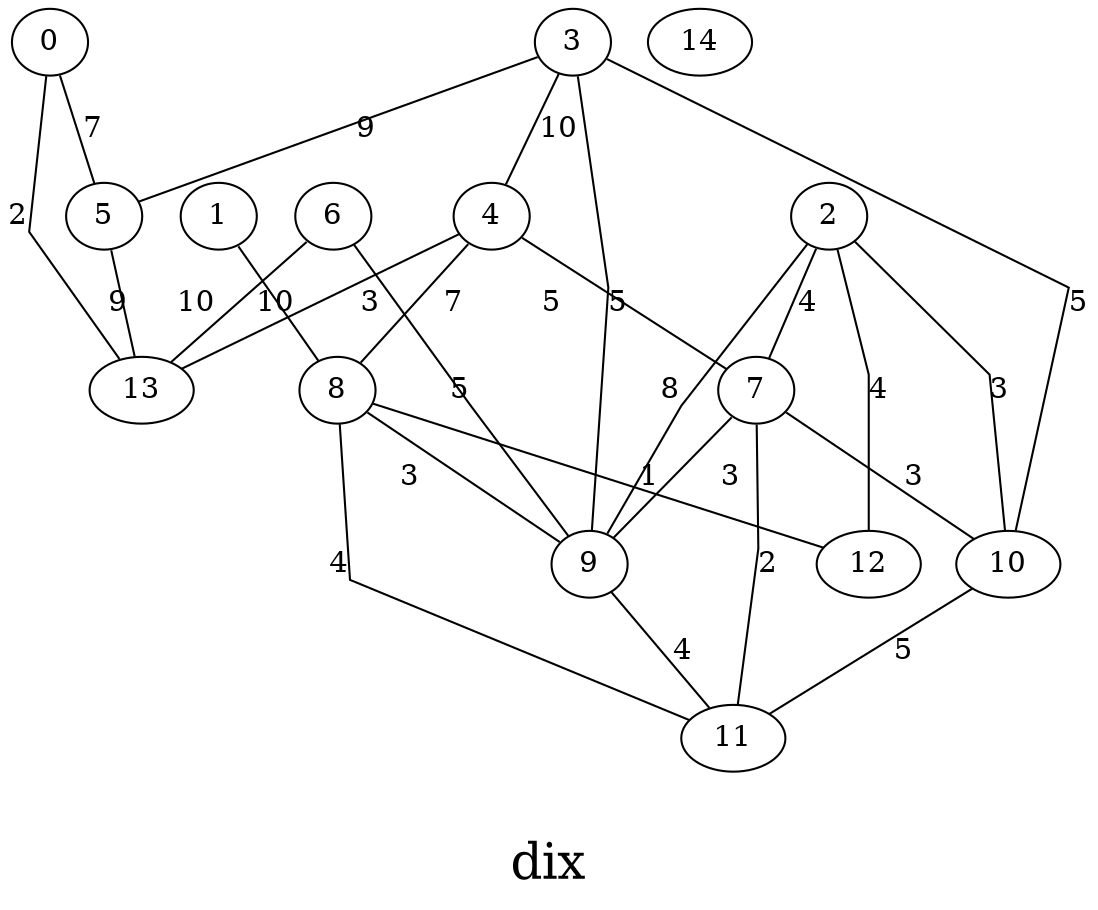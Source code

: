 /*****
dix
*****/

graph G {
  graph [splines=false overlap=false]
  node  [shape=ellipse, width=0.3, height=0.3]
  0 ;
  1 ;
  2 ;
  3 ;
  4 ;
  5 ;
  6 ;
  7 ;
  8 ;
  9 ;
  10 ;
  11 ;
  12 ;
  13 ;
  14 ;
  0 -- 5 [label=7];
  0 -- 13 [label=2];
  1 -- 8 [label=10];
  2 -- 7 [label=4];
  2 -- 9 [label=8];
  2 -- 10 [label=3];
  2 -- 12 [label=4];
  3 -- 4 [label=10];
  3 -- 5 [label=9];
  3 -- 9 [label=5];
  3 -- 10 [label=5];
  4 -- 7 [label=5];
  4 -- 8 [label=7];
  4 -- 13 [label=3];
  5 -- 13 [label=9];
  6 -- 9 [label=5];
  6 -- 13 [label=10];
  7 -- 9 [label=3];
  7 -- 10 [label=3];
  7 -- 11 [label=2];
  8 -- 9 [label=3];
  8 -- 11 [label=4];
  8 -- 12 [label=1];
  9 -- 11 [label=4];
  10 -- 11 [label=5];
14;
  label = "\ndix\n";  fontsize=24;
}
